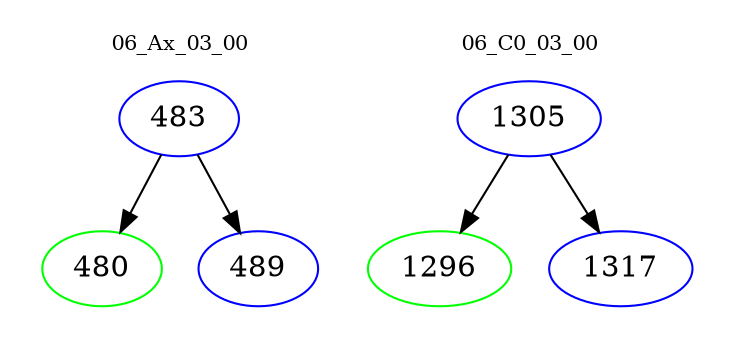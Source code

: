 digraph{
subgraph cluster_0 {
color = white
label = "06_Ax_03_00";
fontsize=10;
T0_483 [label="483", color="blue"]
T0_483 -> T0_480 [color="black"]
T0_480 [label="480", color="green"]
T0_483 -> T0_489 [color="black"]
T0_489 [label="489", color="blue"]
}
subgraph cluster_1 {
color = white
label = "06_C0_03_00";
fontsize=10;
T1_1305 [label="1305", color="blue"]
T1_1305 -> T1_1296 [color="black"]
T1_1296 [label="1296", color="green"]
T1_1305 -> T1_1317 [color="black"]
T1_1317 [label="1317", color="blue"]
}
}
